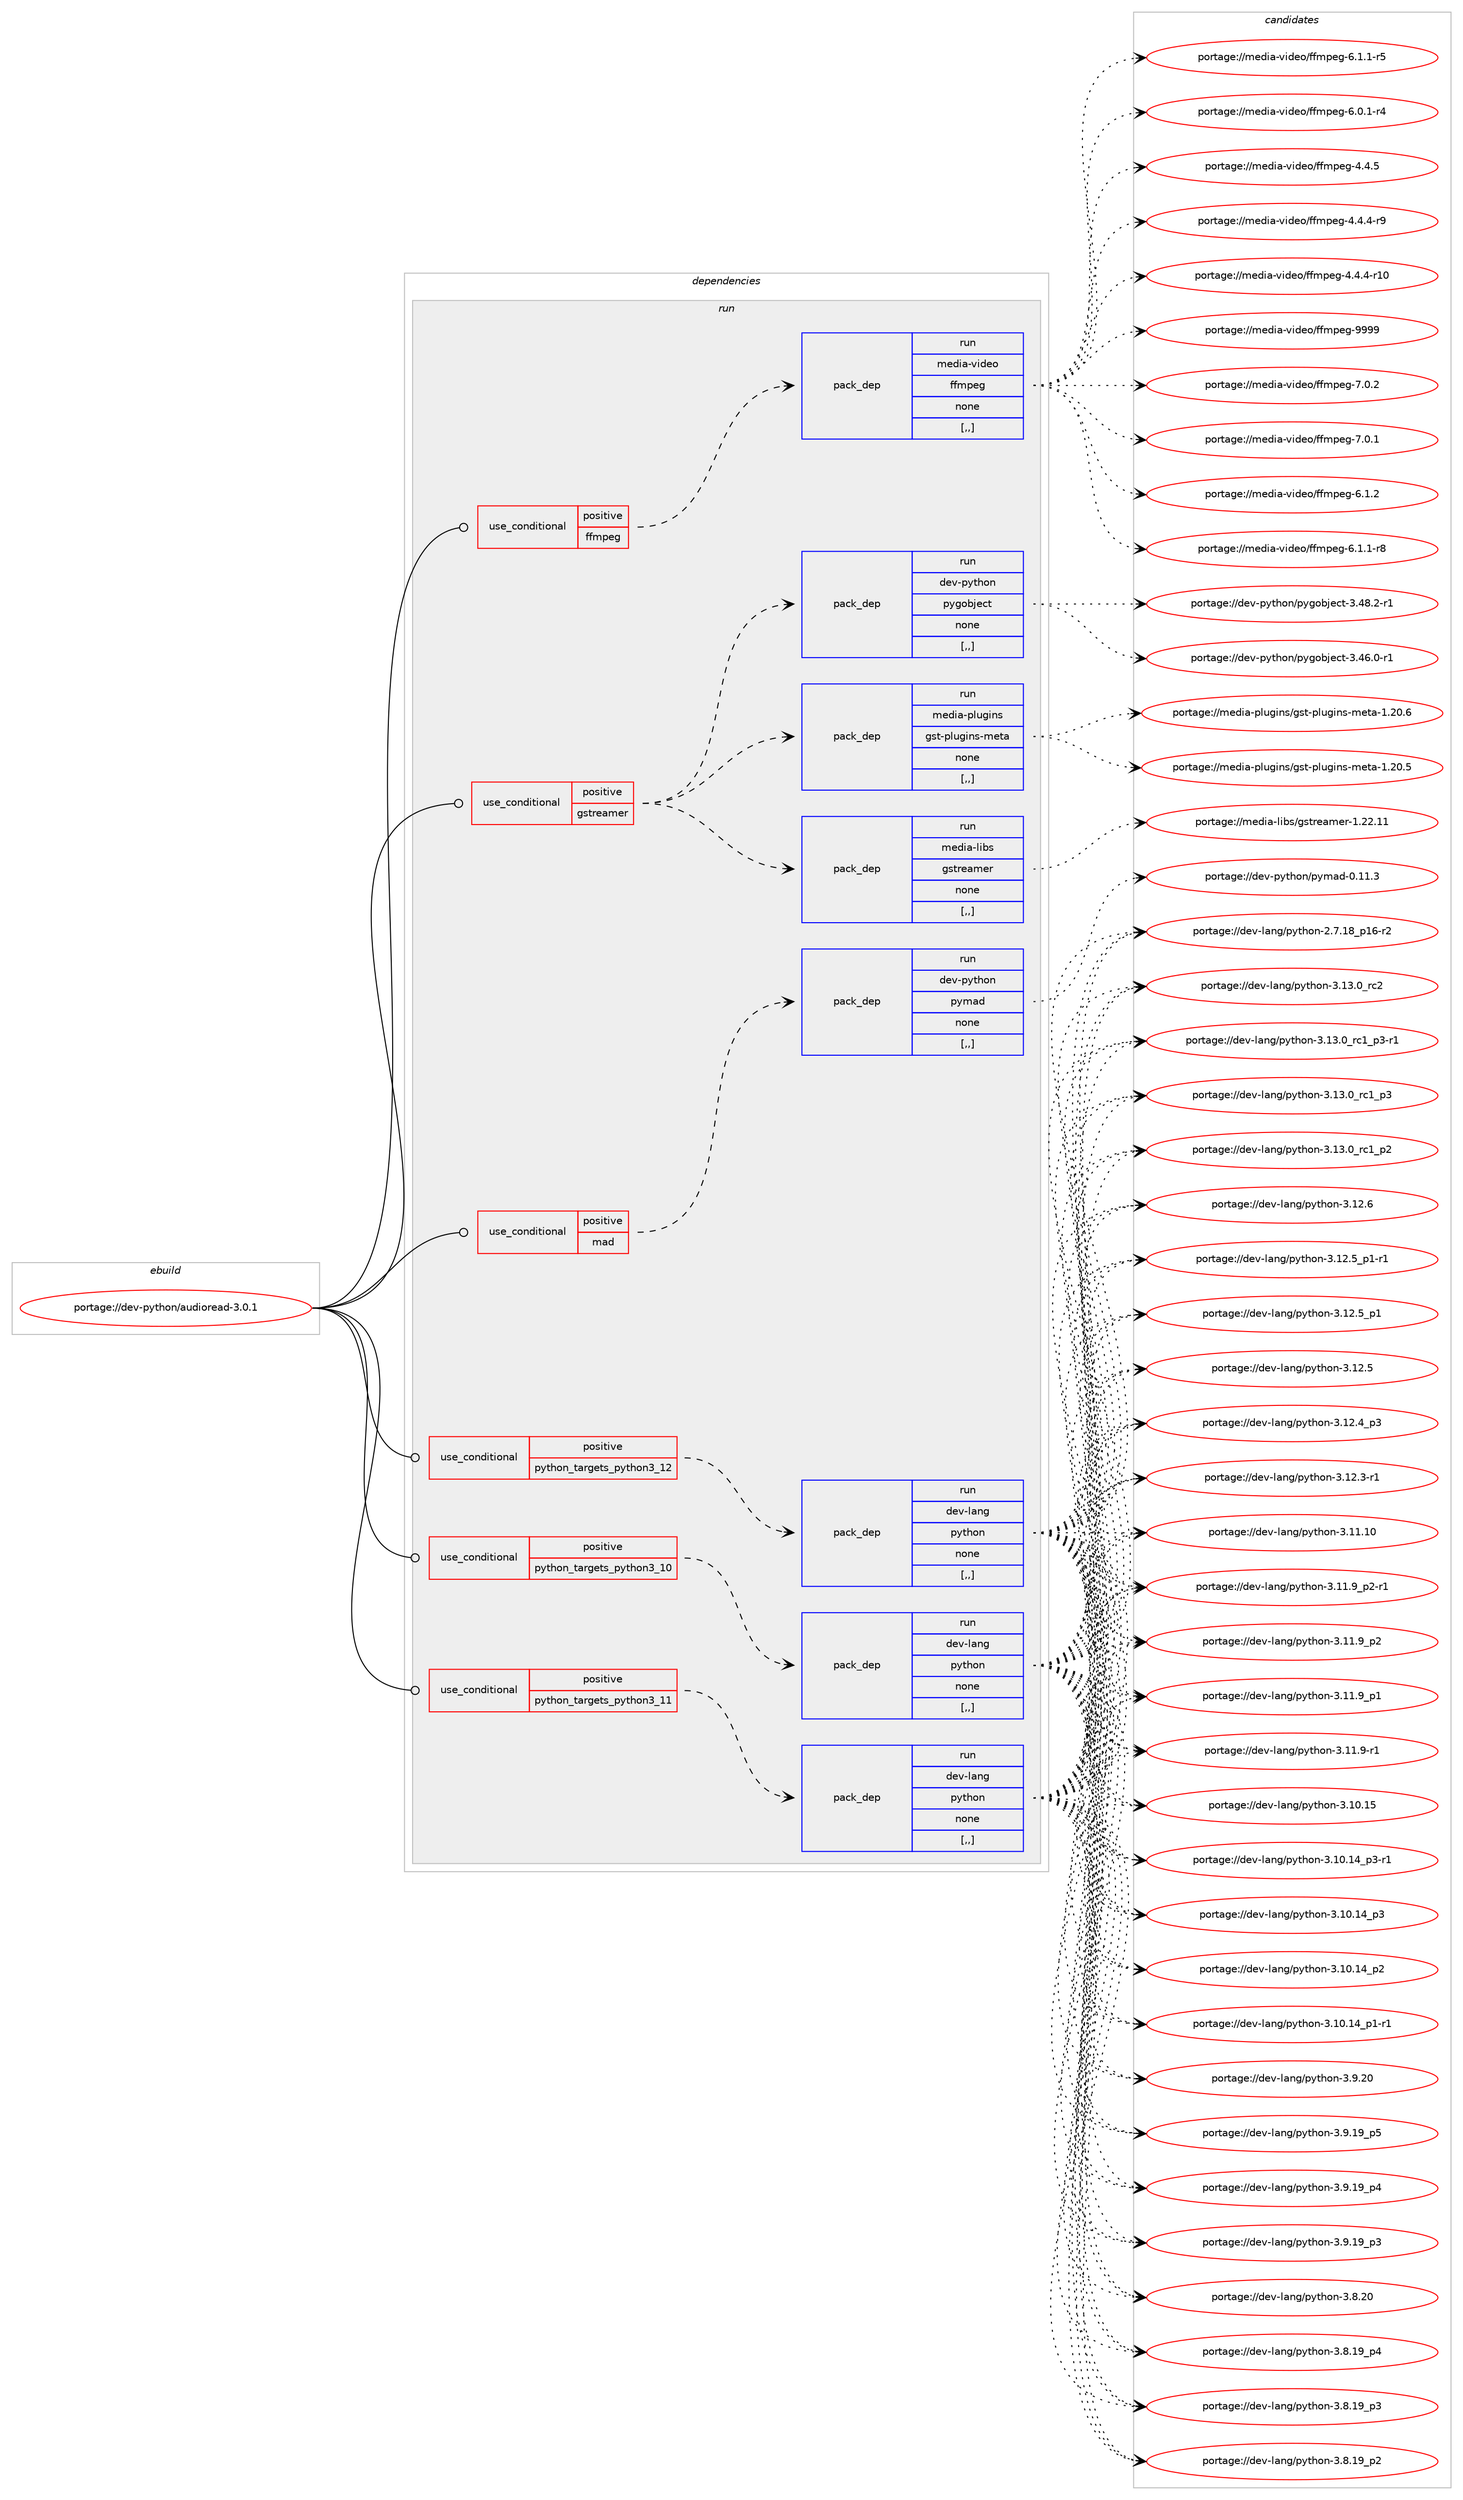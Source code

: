 digraph prolog {

# *************
# Graph options
# *************

newrank=true;
concentrate=true;
compound=true;
graph [rankdir=LR,fontname=Helvetica,fontsize=10,ranksep=1.5];#, ranksep=2.5, nodesep=0.2];
edge  [arrowhead=vee];
node  [fontname=Helvetica,fontsize=10];

# **********
# The ebuild
# **********

subgraph cluster_leftcol {
color=gray;
label=<<i>ebuild</i>>;
id [label="portage://dev-python/audioread-3.0.1", color=red, width=4, href="../dev-python/audioread-3.0.1.svg"];
}

# ****************
# The dependencies
# ****************

subgraph cluster_midcol {
color=gray;
label=<<i>dependencies</i>>;
subgraph cluster_compile {
fillcolor="#eeeeee";
style=filled;
label=<<i>compile</i>>;
}
subgraph cluster_compileandrun {
fillcolor="#eeeeee";
style=filled;
label=<<i>compile and run</i>>;
}
subgraph cluster_run {
fillcolor="#eeeeee";
style=filled;
label=<<i>run</i>>;
subgraph cond161365 {
dependency636576 [label=<<TABLE BORDER="0" CELLBORDER="1" CELLSPACING="0" CELLPADDING="4"><TR><TD ROWSPAN="3" CELLPADDING="10">use_conditional</TD></TR><TR><TD>positive</TD></TR><TR><TD>ffmpeg</TD></TR></TABLE>>, shape=none, color=red];
subgraph pack470397 {
dependency636577 [label=<<TABLE BORDER="0" CELLBORDER="1" CELLSPACING="0" CELLPADDING="4" WIDTH="220"><TR><TD ROWSPAN="6" CELLPADDING="30">pack_dep</TD></TR><TR><TD WIDTH="110">run</TD></TR><TR><TD>media-video</TD></TR><TR><TD>ffmpeg</TD></TR><TR><TD>none</TD></TR><TR><TD>[,,]</TD></TR></TABLE>>, shape=none, color=blue];
}
dependency636576:e -> dependency636577:w [weight=20,style="dashed",arrowhead="vee"];
}
id:e -> dependency636576:w [weight=20,style="solid",arrowhead="odot"];
subgraph cond161366 {
dependency636578 [label=<<TABLE BORDER="0" CELLBORDER="1" CELLSPACING="0" CELLPADDING="4"><TR><TD ROWSPAN="3" CELLPADDING="10">use_conditional</TD></TR><TR><TD>positive</TD></TR><TR><TD>gstreamer</TD></TR></TABLE>>, shape=none, color=red];
subgraph pack470398 {
dependency636579 [label=<<TABLE BORDER="0" CELLBORDER="1" CELLSPACING="0" CELLPADDING="4" WIDTH="220"><TR><TD ROWSPAN="6" CELLPADDING="30">pack_dep</TD></TR><TR><TD WIDTH="110">run</TD></TR><TR><TD>dev-python</TD></TR><TR><TD>pygobject</TD></TR><TR><TD>none</TD></TR><TR><TD>[,,]</TD></TR></TABLE>>, shape=none, color=blue];
}
dependency636578:e -> dependency636579:w [weight=20,style="dashed",arrowhead="vee"];
subgraph pack470399 {
dependency636580 [label=<<TABLE BORDER="0" CELLBORDER="1" CELLSPACING="0" CELLPADDING="4" WIDTH="220"><TR><TD ROWSPAN="6" CELLPADDING="30">pack_dep</TD></TR><TR><TD WIDTH="110">run</TD></TR><TR><TD>media-libs</TD></TR><TR><TD>gstreamer</TD></TR><TR><TD>none</TD></TR><TR><TD>[,,]</TD></TR></TABLE>>, shape=none, color=blue];
}
dependency636578:e -> dependency636580:w [weight=20,style="dashed",arrowhead="vee"];
subgraph pack470400 {
dependency636581 [label=<<TABLE BORDER="0" CELLBORDER="1" CELLSPACING="0" CELLPADDING="4" WIDTH="220"><TR><TD ROWSPAN="6" CELLPADDING="30">pack_dep</TD></TR><TR><TD WIDTH="110">run</TD></TR><TR><TD>media-plugins</TD></TR><TR><TD>gst-plugins-meta</TD></TR><TR><TD>none</TD></TR><TR><TD>[,,]</TD></TR></TABLE>>, shape=none, color=blue];
}
dependency636578:e -> dependency636581:w [weight=20,style="dashed",arrowhead="vee"];
}
id:e -> dependency636578:w [weight=20,style="solid",arrowhead="odot"];
subgraph cond161367 {
dependency636582 [label=<<TABLE BORDER="0" CELLBORDER="1" CELLSPACING="0" CELLPADDING="4"><TR><TD ROWSPAN="3" CELLPADDING="10">use_conditional</TD></TR><TR><TD>positive</TD></TR><TR><TD>mad</TD></TR></TABLE>>, shape=none, color=red];
subgraph pack470401 {
dependency636583 [label=<<TABLE BORDER="0" CELLBORDER="1" CELLSPACING="0" CELLPADDING="4" WIDTH="220"><TR><TD ROWSPAN="6" CELLPADDING="30">pack_dep</TD></TR><TR><TD WIDTH="110">run</TD></TR><TR><TD>dev-python</TD></TR><TR><TD>pymad</TD></TR><TR><TD>none</TD></TR><TR><TD>[,,]</TD></TR></TABLE>>, shape=none, color=blue];
}
dependency636582:e -> dependency636583:w [weight=20,style="dashed",arrowhead="vee"];
}
id:e -> dependency636582:w [weight=20,style="solid",arrowhead="odot"];
subgraph cond161368 {
dependency636584 [label=<<TABLE BORDER="0" CELLBORDER="1" CELLSPACING="0" CELLPADDING="4"><TR><TD ROWSPAN="3" CELLPADDING="10">use_conditional</TD></TR><TR><TD>positive</TD></TR><TR><TD>python_targets_python3_10</TD></TR></TABLE>>, shape=none, color=red];
subgraph pack470402 {
dependency636585 [label=<<TABLE BORDER="0" CELLBORDER="1" CELLSPACING="0" CELLPADDING="4" WIDTH="220"><TR><TD ROWSPAN="6" CELLPADDING="30">pack_dep</TD></TR><TR><TD WIDTH="110">run</TD></TR><TR><TD>dev-lang</TD></TR><TR><TD>python</TD></TR><TR><TD>none</TD></TR><TR><TD>[,,]</TD></TR></TABLE>>, shape=none, color=blue];
}
dependency636584:e -> dependency636585:w [weight=20,style="dashed",arrowhead="vee"];
}
id:e -> dependency636584:w [weight=20,style="solid",arrowhead="odot"];
subgraph cond161369 {
dependency636586 [label=<<TABLE BORDER="0" CELLBORDER="1" CELLSPACING="0" CELLPADDING="4"><TR><TD ROWSPAN="3" CELLPADDING="10">use_conditional</TD></TR><TR><TD>positive</TD></TR><TR><TD>python_targets_python3_11</TD></TR></TABLE>>, shape=none, color=red];
subgraph pack470403 {
dependency636587 [label=<<TABLE BORDER="0" CELLBORDER="1" CELLSPACING="0" CELLPADDING="4" WIDTH="220"><TR><TD ROWSPAN="6" CELLPADDING="30">pack_dep</TD></TR><TR><TD WIDTH="110">run</TD></TR><TR><TD>dev-lang</TD></TR><TR><TD>python</TD></TR><TR><TD>none</TD></TR><TR><TD>[,,]</TD></TR></TABLE>>, shape=none, color=blue];
}
dependency636586:e -> dependency636587:w [weight=20,style="dashed",arrowhead="vee"];
}
id:e -> dependency636586:w [weight=20,style="solid",arrowhead="odot"];
subgraph cond161370 {
dependency636588 [label=<<TABLE BORDER="0" CELLBORDER="1" CELLSPACING="0" CELLPADDING="4"><TR><TD ROWSPAN="3" CELLPADDING="10">use_conditional</TD></TR><TR><TD>positive</TD></TR><TR><TD>python_targets_python3_12</TD></TR></TABLE>>, shape=none, color=red];
subgraph pack470404 {
dependency636589 [label=<<TABLE BORDER="0" CELLBORDER="1" CELLSPACING="0" CELLPADDING="4" WIDTH="220"><TR><TD ROWSPAN="6" CELLPADDING="30">pack_dep</TD></TR><TR><TD WIDTH="110">run</TD></TR><TR><TD>dev-lang</TD></TR><TR><TD>python</TD></TR><TR><TD>none</TD></TR><TR><TD>[,,]</TD></TR></TABLE>>, shape=none, color=blue];
}
dependency636588:e -> dependency636589:w [weight=20,style="dashed",arrowhead="vee"];
}
id:e -> dependency636588:w [weight=20,style="solid",arrowhead="odot"];
}
}

# **************
# The candidates
# **************

subgraph cluster_choices {
rank=same;
color=gray;
label=<<i>candidates</i>>;

subgraph choice470397 {
color=black;
nodesep=1;
choice1091011001059745118105100101111471021021091121011034557575757 [label="portage://media-video/ffmpeg-9999", color=red, width=4,href="../media-video/ffmpeg-9999.svg"];
choice109101100105974511810510010111147102102109112101103455546484650 [label="portage://media-video/ffmpeg-7.0.2", color=red, width=4,href="../media-video/ffmpeg-7.0.2.svg"];
choice109101100105974511810510010111147102102109112101103455546484649 [label="portage://media-video/ffmpeg-7.0.1", color=red, width=4,href="../media-video/ffmpeg-7.0.1.svg"];
choice109101100105974511810510010111147102102109112101103455446494650 [label="portage://media-video/ffmpeg-6.1.2", color=red, width=4,href="../media-video/ffmpeg-6.1.2.svg"];
choice1091011001059745118105100101111471021021091121011034554464946494511456 [label="portage://media-video/ffmpeg-6.1.1-r8", color=red, width=4,href="../media-video/ffmpeg-6.1.1-r8.svg"];
choice1091011001059745118105100101111471021021091121011034554464946494511453 [label="portage://media-video/ffmpeg-6.1.1-r5", color=red, width=4,href="../media-video/ffmpeg-6.1.1-r5.svg"];
choice1091011001059745118105100101111471021021091121011034554464846494511452 [label="portage://media-video/ffmpeg-6.0.1-r4", color=red, width=4,href="../media-video/ffmpeg-6.0.1-r4.svg"];
choice109101100105974511810510010111147102102109112101103455246524653 [label="portage://media-video/ffmpeg-4.4.5", color=red, width=4,href="../media-video/ffmpeg-4.4.5.svg"];
choice1091011001059745118105100101111471021021091121011034552465246524511457 [label="portage://media-video/ffmpeg-4.4.4-r9", color=red, width=4,href="../media-video/ffmpeg-4.4.4-r9.svg"];
choice109101100105974511810510010111147102102109112101103455246524652451144948 [label="portage://media-video/ffmpeg-4.4.4-r10", color=red, width=4,href="../media-video/ffmpeg-4.4.4-r10.svg"];
dependency636577:e -> choice1091011001059745118105100101111471021021091121011034557575757:w [style=dotted,weight="100"];
dependency636577:e -> choice109101100105974511810510010111147102102109112101103455546484650:w [style=dotted,weight="100"];
dependency636577:e -> choice109101100105974511810510010111147102102109112101103455546484649:w [style=dotted,weight="100"];
dependency636577:e -> choice109101100105974511810510010111147102102109112101103455446494650:w [style=dotted,weight="100"];
dependency636577:e -> choice1091011001059745118105100101111471021021091121011034554464946494511456:w [style=dotted,weight="100"];
dependency636577:e -> choice1091011001059745118105100101111471021021091121011034554464946494511453:w [style=dotted,weight="100"];
dependency636577:e -> choice1091011001059745118105100101111471021021091121011034554464846494511452:w [style=dotted,weight="100"];
dependency636577:e -> choice109101100105974511810510010111147102102109112101103455246524653:w [style=dotted,weight="100"];
dependency636577:e -> choice1091011001059745118105100101111471021021091121011034552465246524511457:w [style=dotted,weight="100"];
dependency636577:e -> choice109101100105974511810510010111147102102109112101103455246524652451144948:w [style=dotted,weight="100"];
}
subgraph choice470398 {
color=black;
nodesep=1;
choice10010111845112121116104111110471121211031119810610199116455146525646504511449 [label="portage://dev-python/pygobject-3.48.2-r1", color=red, width=4,href="../dev-python/pygobject-3.48.2-r1.svg"];
choice10010111845112121116104111110471121211031119810610199116455146525446484511449 [label="portage://dev-python/pygobject-3.46.0-r1", color=red, width=4,href="../dev-python/pygobject-3.46.0-r1.svg"];
dependency636579:e -> choice10010111845112121116104111110471121211031119810610199116455146525646504511449:w [style=dotted,weight="100"];
dependency636579:e -> choice10010111845112121116104111110471121211031119810610199116455146525446484511449:w [style=dotted,weight="100"];
}
subgraph choice470399 {
color=black;
nodesep=1;
choice10910110010597451081059811547103115116114101971091011144549465050464949 [label="portage://media-libs/gstreamer-1.22.11", color=red, width=4,href="../media-libs/gstreamer-1.22.11.svg"];
dependency636580:e -> choice10910110010597451081059811547103115116114101971091011144549465050464949:w [style=dotted,weight="100"];
}
subgraph choice470400 {
color=black;
nodesep=1;
choice10910110010597451121081171031051101154710311511645112108117103105110115451091011169745494650484654 [label="portage://media-plugins/gst-plugins-meta-1.20.6", color=red, width=4,href="../media-plugins/gst-plugins-meta-1.20.6.svg"];
choice10910110010597451121081171031051101154710311511645112108117103105110115451091011169745494650484653 [label="portage://media-plugins/gst-plugins-meta-1.20.5", color=red, width=4,href="../media-plugins/gst-plugins-meta-1.20.5.svg"];
dependency636581:e -> choice10910110010597451121081171031051101154710311511645112108117103105110115451091011169745494650484654:w [style=dotted,weight="100"];
dependency636581:e -> choice10910110010597451121081171031051101154710311511645112108117103105110115451091011169745494650484653:w [style=dotted,weight="100"];
}
subgraph choice470401 {
color=black;
nodesep=1;
choice10010111845112121116104111110471121211099710045484649494651 [label="portage://dev-python/pymad-0.11.3", color=red, width=4,href="../dev-python/pymad-0.11.3.svg"];
dependency636583:e -> choice10010111845112121116104111110471121211099710045484649494651:w [style=dotted,weight="100"];
}
subgraph choice470402 {
color=black;
nodesep=1;
choice10010111845108971101034711212111610411111045514649514648951149950 [label="portage://dev-lang/python-3.13.0_rc2", color=red, width=4,href="../dev-lang/python-3.13.0_rc2.svg"];
choice1001011184510897110103471121211161041111104551464951464895114994995112514511449 [label="portage://dev-lang/python-3.13.0_rc1_p3-r1", color=red, width=4,href="../dev-lang/python-3.13.0_rc1_p3-r1.svg"];
choice100101118451089711010347112121116104111110455146495146489511499499511251 [label="portage://dev-lang/python-3.13.0_rc1_p3", color=red, width=4,href="../dev-lang/python-3.13.0_rc1_p3.svg"];
choice100101118451089711010347112121116104111110455146495146489511499499511250 [label="portage://dev-lang/python-3.13.0_rc1_p2", color=red, width=4,href="../dev-lang/python-3.13.0_rc1_p2.svg"];
choice10010111845108971101034711212111610411111045514649504654 [label="portage://dev-lang/python-3.12.6", color=red, width=4,href="../dev-lang/python-3.12.6.svg"];
choice1001011184510897110103471121211161041111104551464950465395112494511449 [label="portage://dev-lang/python-3.12.5_p1-r1", color=red, width=4,href="../dev-lang/python-3.12.5_p1-r1.svg"];
choice100101118451089711010347112121116104111110455146495046539511249 [label="portage://dev-lang/python-3.12.5_p1", color=red, width=4,href="../dev-lang/python-3.12.5_p1.svg"];
choice10010111845108971101034711212111610411111045514649504653 [label="portage://dev-lang/python-3.12.5", color=red, width=4,href="../dev-lang/python-3.12.5.svg"];
choice100101118451089711010347112121116104111110455146495046529511251 [label="portage://dev-lang/python-3.12.4_p3", color=red, width=4,href="../dev-lang/python-3.12.4_p3.svg"];
choice100101118451089711010347112121116104111110455146495046514511449 [label="portage://dev-lang/python-3.12.3-r1", color=red, width=4,href="../dev-lang/python-3.12.3-r1.svg"];
choice1001011184510897110103471121211161041111104551464949464948 [label="portage://dev-lang/python-3.11.10", color=red, width=4,href="../dev-lang/python-3.11.10.svg"];
choice1001011184510897110103471121211161041111104551464949465795112504511449 [label="portage://dev-lang/python-3.11.9_p2-r1", color=red, width=4,href="../dev-lang/python-3.11.9_p2-r1.svg"];
choice100101118451089711010347112121116104111110455146494946579511250 [label="portage://dev-lang/python-3.11.9_p2", color=red, width=4,href="../dev-lang/python-3.11.9_p2.svg"];
choice100101118451089711010347112121116104111110455146494946579511249 [label="portage://dev-lang/python-3.11.9_p1", color=red, width=4,href="../dev-lang/python-3.11.9_p1.svg"];
choice100101118451089711010347112121116104111110455146494946574511449 [label="portage://dev-lang/python-3.11.9-r1", color=red, width=4,href="../dev-lang/python-3.11.9-r1.svg"];
choice1001011184510897110103471121211161041111104551464948464953 [label="portage://dev-lang/python-3.10.15", color=red, width=4,href="../dev-lang/python-3.10.15.svg"];
choice100101118451089711010347112121116104111110455146494846495295112514511449 [label="portage://dev-lang/python-3.10.14_p3-r1", color=red, width=4,href="../dev-lang/python-3.10.14_p3-r1.svg"];
choice10010111845108971101034711212111610411111045514649484649529511251 [label="portage://dev-lang/python-3.10.14_p3", color=red, width=4,href="../dev-lang/python-3.10.14_p3.svg"];
choice10010111845108971101034711212111610411111045514649484649529511250 [label="portage://dev-lang/python-3.10.14_p2", color=red, width=4,href="../dev-lang/python-3.10.14_p2.svg"];
choice100101118451089711010347112121116104111110455146494846495295112494511449 [label="portage://dev-lang/python-3.10.14_p1-r1", color=red, width=4,href="../dev-lang/python-3.10.14_p1-r1.svg"];
choice10010111845108971101034711212111610411111045514657465048 [label="portage://dev-lang/python-3.9.20", color=red, width=4,href="../dev-lang/python-3.9.20.svg"];
choice100101118451089711010347112121116104111110455146574649579511253 [label="portage://dev-lang/python-3.9.19_p5", color=red, width=4,href="../dev-lang/python-3.9.19_p5.svg"];
choice100101118451089711010347112121116104111110455146574649579511252 [label="portage://dev-lang/python-3.9.19_p4", color=red, width=4,href="../dev-lang/python-3.9.19_p4.svg"];
choice100101118451089711010347112121116104111110455146574649579511251 [label="portage://dev-lang/python-3.9.19_p3", color=red, width=4,href="../dev-lang/python-3.9.19_p3.svg"];
choice10010111845108971101034711212111610411111045514656465048 [label="portage://dev-lang/python-3.8.20", color=red, width=4,href="../dev-lang/python-3.8.20.svg"];
choice100101118451089711010347112121116104111110455146564649579511252 [label="portage://dev-lang/python-3.8.19_p4", color=red, width=4,href="../dev-lang/python-3.8.19_p4.svg"];
choice100101118451089711010347112121116104111110455146564649579511251 [label="portage://dev-lang/python-3.8.19_p3", color=red, width=4,href="../dev-lang/python-3.8.19_p3.svg"];
choice100101118451089711010347112121116104111110455146564649579511250 [label="portage://dev-lang/python-3.8.19_p2", color=red, width=4,href="../dev-lang/python-3.8.19_p2.svg"];
choice100101118451089711010347112121116104111110455046554649569511249544511450 [label="portage://dev-lang/python-2.7.18_p16-r2", color=red, width=4,href="../dev-lang/python-2.7.18_p16-r2.svg"];
dependency636585:e -> choice10010111845108971101034711212111610411111045514649514648951149950:w [style=dotted,weight="100"];
dependency636585:e -> choice1001011184510897110103471121211161041111104551464951464895114994995112514511449:w [style=dotted,weight="100"];
dependency636585:e -> choice100101118451089711010347112121116104111110455146495146489511499499511251:w [style=dotted,weight="100"];
dependency636585:e -> choice100101118451089711010347112121116104111110455146495146489511499499511250:w [style=dotted,weight="100"];
dependency636585:e -> choice10010111845108971101034711212111610411111045514649504654:w [style=dotted,weight="100"];
dependency636585:e -> choice1001011184510897110103471121211161041111104551464950465395112494511449:w [style=dotted,weight="100"];
dependency636585:e -> choice100101118451089711010347112121116104111110455146495046539511249:w [style=dotted,weight="100"];
dependency636585:e -> choice10010111845108971101034711212111610411111045514649504653:w [style=dotted,weight="100"];
dependency636585:e -> choice100101118451089711010347112121116104111110455146495046529511251:w [style=dotted,weight="100"];
dependency636585:e -> choice100101118451089711010347112121116104111110455146495046514511449:w [style=dotted,weight="100"];
dependency636585:e -> choice1001011184510897110103471121211161041111104551464949464948:w [style=dotted,weight="100"];
dependency636585:e -> choice1001011184510897110103471121211161041111104551464949465795112504511449:w [style=dotted,weight="100"];
dependency636585:e -> choice100101118451089711010347112121116104111110455146494946579511250:w [style=dotted,weight="100"];
dependency636585:e -> choice100101118451089711010347112121116104111110455146494946579511249:w [style=dotted,weight="100"];
dependency636585:e -> choice100101118451089711010347112121116104111110455146494946574511449:w [style=dotted,weight="100"];
dependency636585:e -> choice1001011184510897110103471121211161041111104551464948464953:w [style=dotted,weight="100"];
dependency636585:e -> choice100101118451089711010347112121116104111110455146494846495295112514511449:w [style=dotted,weight="100"];
dependency636585:e -> choice10010111845108971101034711212111610411111045514649484649529511251:w [style=dotted,weight="100"];
dependency636585:e -> choice10010111845108971101034711212111610411111045514649484649529511250:w [style=dotted,weight="100"];
dependency636585:e -> choice100101118451089711010347112121116104111110455146494846495295112494511449:w [style=dotted,weight="100"];
dependency636585:e -> choice10010111845108971101034711212111610411111045514657465048:w [style=dotted,weight="100"];
dependency636585:e -> choice100101118451089711010347112121116104111110455146574649579511253:w [style=dotted,weight="100"];
dependency636585:e -> choice100101118451089711010347112121116104111110455146574649579511252:w [style=dotted,weight="100"];
dependency636585:e -> choice100101118451089711010347112121116104111110455146574649579511251:w [style=dotted,weight="100"];
dependency636585:e -> choice10010111845108971101034711212111610411111045514656465048:w [style=dotted,weight="100"];
dependency636585:e -> choice100101118451089711010347112121116104111110455146564649579511252:w [style=dotted,weight="100"];
dependency636585:e -> choice100101118451089711010347112121116104111110455146564649579511251:w [style=dotted,weight="100"];
dependency636585:e -> choice100101118451089711010347112121116104111110455146564649579511250:w [style=dotted,weight="100"];
dependency636585:e -> choice100101118451089711010347112121116104111110455046554649569511249544511450:w [style=dotted,weight="100"];
}
subgraph choice470403 {
color=black;
nodesep=1;
choice10010111845108971101034711212111610411111045514649514648951149950 [label="portage://dev-lang/python-3.13.0_rc2", color=red, width=4,href="../dev-lang/python-3.13.0_rc2.svg"];
choice1001011184510897110103471121211161041111104551464951464895114994995112514511449 [label="portage://dev-lang/python-3.13.0_rc1_p3-r1", color=red, width=4,href="../dev-lang/python-3.13.0_rc1_p3-r1.svg"];
choice100101118451089711010347112121116104111110455146495146489511499499511251 [label="portage://dev-lang/python-3.13.0_rc1_p3", color=red, width=4,href="../dev-lang/python-3.13.0_rc1_p3.svg"];
choice100101118451089711010347112121116104111110455146495146489511499499511250 [label="portage://dev-lang/python-3.13.0_rc1_p2", color=red, width=4,href="../dev-lang/python-3.13.0_rc1_p2.svg"];
choice10010111845108971101034711212111610411111045514649504654 [label="portage://dev-lang/python-3.12.6", color=red, width=4,href="../dev-lang/python-3.12.6.svg"];
choice1001011184510897110103471121211161041111104551464950465395112494511449 [label="portage://dev-lang/python-3.12.5_p1-r1", color=red, width=4,href="../dev-lang/python-3.12.5_p1-r1.svg"];
choice100101118451089711010347112121116104111110455146495046539511249 [label="portage://dev-lang/python-3.12.5_p1", color=red, width=4,href="../dev-lang/python-3.12.5_p1.svg"];
choice10010111845108971101034711212111610411111045514649504653 [label="portage://dev-lang/python-3.12.5", color=red, width=4,href="../dev-lang/python-3.12.5.svg"];
choice100101118451089711010347112121116104111110455146495046529511251 [label="portage://dev-lang/python-3.12.4_p3", color=red, width=4,href="../dev-lang/python-3.12.4_p3.svg"];
choice100101118451089711010347112121116104111110455146495046514511449 [label="portage://dev-lang/python-3.12.3-r1", color=red, width=4,href="../dev-lang/python-3.12.3-r1.svg"];
choice1001011184510897110103471121211161041111104551464949464948 [label="portage://dev-lang/python-3.11.10", color=red, width=4,href="../dev-lang/python-3.11.10.svg"];
choice1001011184510897110103471121211161041111104551464949465795112504511449 [label="portage://dev-lang/python-3.11.9_p2-r1", color=red, width=4,href="../dev-lang/python-3.11.9_p2-r1.svg"];
choice100101118451089711010347112121116104111110455146494946579511250 [label="portage://dev-lang/python-3.11.9_p2", color=red, width=4,href="../dev-lang/python-3.11.9_p2.svg"];
choice100101118451089711010347112121116104111110455146494946579511249 [label="portage://dev-lang/python-3.11.9_p1", color=red, width=4,href="../dev-lang/python-3.11.9_p1.svg"];
choice100101118451089711010347112121116104111110455146494946574511449 [label="portage://dev-lang/python-3.11.9-r1", color=red, width=4,href="../dev-lang/python-3.11.9-r1.svg"];
choice1001011184510897110103471121211161041111104551464948464953 [label="portage://dev-lang/python-3.10.15", color=red, width=4,href="../dev-lang/python-3.10.15.svg"];
choice100101118451089711010347112121116104111110455146494846495295112514511449 [label="portage://dev-lang/python-3.10.14_p3-r1", color=red, width=4,href="../dev-lang/python-3.10.14_p3-r1.svg"];
choice10010111845108971101034711212111610411111045514649484649529511251 [label="portage://dev-lang/python-3.10.14_p3", color=red, width=4,href="../dev-lang/python-3.10.14_p3.svg"];
choice10010111845108971101034711212111610411111045514649484649529511250 [label="portage://dev-lang/python-3.10.14_p2", color=red, width=4,href="../dev-lang/python-3.10.14_p2.svg"];
choice100101118451089711010347112121116104111110455146494846495295112494511449 [label="portage://dev-lang/python-3.10.14_p1-r1", color=red, width=4,href="../dev-lang/python-3.10.14_p1-r1.svg"];
choice10010111845108971101034711212111610411111045514657465048 [label="portage://dev-lang/python-3.9.20", color=red, width=4,href="../dev-lang/python-3.9.20.svg"];
choice100101118451089711010347112121116104111110455146574649579511253 [label="portage://dev-lang/python-3.9.19_p5", color=red, width=4,href="../dev-lang/python-3.9.19_p5.svg"];
choice100101118451089711010347112121116104111110455146574649579511252 [label="portage://dev-lang/python-3.9.19_p4", color=red, width=4,href="../dev-lang/python-3.9.19_p4.svg"];
choice100101118451089711010347112121116104111110455146574649579511251 [label="portage://dev-lang/python-3.9.19_p3", color=red, width=4,href="../dev-lang/python-3.9.19_p3.svg"];
choice10010111845108971101034711212111610411111045514656465048 [label="portage://dev-lang/python-3.8.20", color=red, width=4,href="../dev-lang/python-3.8.20.svg"];
choice100101118451089711010347112121116104111110455146564649579511252 [label="portage://dev-lang/python-3.8.19_p4", color=red, width=4,href="../dev-lang/python-3.8.19_p4.svg"];
choice100101118451089711010347112121116104111110455146564649579511251 [label="portage://dev-lang/python-3.8.19_p3", color=red, width=4,href="../dev-lang/python-3.8.19_p3.svg"];
choice100101118451089711010347112121116104111110455146564649579511250 [label="portage://dev-lang/python-3.8.19_p2", color=red, width=4,href="../dev-lang/python-3.8.19_p2.svg"];
choice100101118451089711010347112121116104111110455046554649569511249544511450 [label="portage://dev-lang/python-2.7.18_p16-r2", color=red, width=4,href="../dev-lang/python-2.7.18_p16-r2.svg"];
dependency636587:e -> choice10010111845108971101034711212111610411111045514649514648951149950:w [style=dotted,weight="100"];
dependency636587:e -> choice1001011184510897110103471121211161041111104551464951464895114994995112514511449:w [style=dotted,weight="100"];
dependency636587:e -> choice100101118451089711010347112121116104111110455146495146489511499499511251:w [style=dotted,weight="100"];
dependency636587:e -> choice100101118451089711010347112121116104111110455146495146489511499499511250:w [style=dotted,weight="100"];
dependency636587:e -> choice10010111845108971101034711212111610411111045514649504654:w [style=dotted,weight="100"];
dependency636587:e -> choice1001011184510897110103471121211161041111104551464950465395112494511449:w [style=dotted,weight="100"];
dependency636587:e -> choice100101118451089711010347112121116104111110455146495046539511249:w [style=dotted,weight="100"];
dependency636587:e -> choice10010111845108971101034711212111610411111045514649504653:w [style=dotted,weight="100"];
dependency636587:e -> choice100101118451089711010347112121116104111110455146495046529511251:w [style=dotted,weight="100"];
dependency636587:e -> choice100101118451089711010347112121116104111110455146495046514511449:w [style=dotted,weight="100"];
dependency636587:e -> choice1001011184510897110103471121211161041111104551464949464948:w [style=dotted,weight="100"];
dependency636587:e -> choice1001011184510897110103471121211161041111104551464949465795112504511449:w [style=dotted,weight="100"];
dependency636587:e -> choice100101118451089711010347112121116104111110455146494946579511250:w [style=dotted,weight="100"];
dependency636587:e -> choice100101118451089711010347112121116104111110455146494946579511249:w [style=dotted,weight="100"];
dependency636587:e -> choice100101118451089711010347112121116104111110455146494946574511449:w [style=dotted,weight="100"];
dependency636587:e -> choice1001011184510897110103471121211161041111104551464948464953:w [style=dotted,weight="100"];
dependency636587:e -> choice100101118451089711010347112121116104111110455146494846495295112514511449:w [style=dotted,weight="100"];
dependency636587:e -> choice10010111845108971101034711212111610411111045514649484649529511251:w [style=dotted,weight="100"];
dependency636587:e -> choice10010111845108971101034711212111610411111045514649484649529511250:w [style=dotted,weight="100"];
dependency636587:e -> choice100101118451089711010347112121116104111110455146494846495295112494511449:w [style=dotted,weight="100"];
dependency636587:e -> choice10010111845108971101034711212111610411111045514657465048:w [style=dotted,weight="100"];
dependency636587:e -> choice100101118451089711010347112121116104111110455146574649579511253:w [style=dotted,weight="100"];
dependency636587:e -> choice100101118451089711010347112121116104111110455146574649579511252:w [style=dotted,weight="100"];
dependency636587:e -> choice100101118451089711010347112121116104111110455146574649579511251:w [style=dotted,weight="100"];
dependency636587:e -> choice10010111845108971101034711212111610411111045514656465048:w [style=dotted,weight="100"];
dependency636587:e -> choice100101118451089711010347112121116104111110455146564649579511252:w [style=dotted,weight="100"];
dependency636587:e -> choice100101118451089711010347112121116104111110455146564649579511251:w [style=dotted,weight="100"];
dependency636587:e -> choice100101118451089711010347112121116104111110455146564649579511250:w [style=dotted,weight="100"];
dependency636587:e -> choice100101118451089711010347112121116104111110455046554649569511249544511450:w [style=dotted,weight="100"];
}
subgraph choice470404 {
color=black;
nodesep=1;
choice10010111845108971101034711212111610411111045514649514648951149950 [label="portage://dev-lang/python-3.13.0_rc2", color=red, width=4,href="../dev-lang/python-3.13.0_rc2.svg"];
choice1001011184510897110103471121211161041111104551464951464895114994995112514511449 [label="portage://dev-lang/python-3.13.0_rc1_p3-r1", color=red, width=4,href="../dev-lang/python-3.13.0_rc1_p3-r1.svg"];
choice100101118451089711010347112121116104111110455146495146489511499499511251 [label="portage://dev-lang/python-3.13.0_rc1_p3", color=red, width=4,href="../dev-lang/python-3.13.0_rc1_p3.svg"];
choice100101118451089711010347112121116104111110455146495146489511499499511250 [label="portage://dev-lang/python-3.13.0_rc1_p2", color=red, width=4,href="../dev-lang/python-3.13.0_rc1_p2.svg"];
choice10010111845108971101034711212111610411111045514649504654 [label="portage://dev-lang/python-3.12.6", color=red, width=4,href="../dev-lang/python-3.12.6.svg"];
choice1001011184510897110103471121211161041111104551464950465395112494511449 [label="portage://dev-lang/python-3.12.5_p1-r1", color=red, width=4,href="../dev-lang/python-3.12.5_p1-r1.svg"];
choice100101118451089711010347112121116104111110455146495046539511249 [label="portage://dev-lang/python-3.12.5_p1", color=red, width=4,href="../dev-lang/python-3.12.5_p1.svg"];
choice10010111845108971101034711212111610411111045514649504653 [label="portage://dev-lang/python-3.12.5", color=red, width=4,href="../dev-lang/python-3.12.5.svg"];
choice100101118451089711010347112121116104111110455146495046529511251 [label="portage://dev-lang/python-3.12.4_p3", color=red, width=4,href="../dev-lang/python-3.12.4_p3.svg"];
choice100101118451089711010347112121116104111110455146495046514511449 [label="portage://dev-lang/python-3.12.3-r1", color=red, width=4,href="../dev-lang/python-3.12.3-r1.svg"];
choice1001011184510897110103471121211161041111104551464949464948 [label="portage://dev-lang/python-3.11.10", color=red, width=4,href="../dev-lang/python-3.11.10.svg"];
choice1001011184510897110103471121211161041111104551464949465795112504511449 [label="portage://dev-lang/python-3.11.9_p2-r1", color=red, width=4,href="../dev-lang/python-3.11.9_p2-r1.svg"];
choice100101118451089711010347112121116104111110455146494946579511250 [label="portage://dev-lang/python-3.11.9_p2", color=red, width=4,href="../dev-lang/python-3.11.9_p2.svg"];
choice100101118451089711010347112121116104111110455146494946579511249 [label="portage://dev-lang/python-3.11.9_p1", color=red, width=4,href="../dev-lang/python-3.11.9_p1.svg"];
choice100101118451089711010347112121116104111110455146494946574511449 [label="portage://dev-lang/python-3.11.9-r1", color=red, width=4,href="../dev-lang/python-3.11.9-r1.svg"];
choice1001011184510897110103471121211161041111104551464948464953 [label="portage://dev-lang/python-3.10.15", color=red, width=4,href="../dev-lang/python-3.10.15.svg"];
choice100101118451089711010347112121116104111110455146494846495295112514511449 [label="portage://dev-lang/python-3.10.14_p3-r1", color=red, width=4,href="../dev-lang/python-3.10.14_p3-r1.svg"];
choice10010111845108971101034711212111610411111045514649484649529511251 [label="portage://dev-lang/python-3.10.14_p3", color=red, width=4,href="../dev-lang/python-3.10.14_p3.svg"];
choice10010111845108971101034711212111610411111045514649484649529511250 [label="portage://dev-lang/python-3.10.14_p2", color=red, width=4,href="../dev-lang/python-3.10.14_p2.svg"];
choice100101118451089711010347112121116104111110455146494846495295112494511449 [label="portage://dev-lang/python-3.10.14_p1-r1", color=red, width=4,href="../dev-lang/python-3.10.14_p1-r1.svg"];
choice10010111845108971101034711212111610411111045514657465048 [label="portage://dev-lang/python-3.9.20", color=red, width=4,href="../dev-lang/python-3.9.20.svg"];
choice100101118451089711010347112121116104111110455146574649579511253 [label="portage://dev-lang/python-3.9.19_p5", color=red, width=4,href="../dev-lang/python-3.9.19_p5.svg"];
choice100101118451089711010347112121116104111110455146574649579511252 [label="portage://dev-lang/python-3.9.19_p4", color=red, width=4,href="../dev-lang/python-3.9.19_p4.svg"];
choice100101118451089711010347112121116104111110455146574649579511251 [label="portage://dev-lang/python-3.9.19_p3", color=red, width=4,href="../dev-lang/python-3.9.19_p3.svg"];
choice10010111845108971101034711212111610411111045514656465048 [label="portage://dev-lang/python-3.8.20", color=red, width=4,href="../dev-lang/python-3.8.20.svg"];
choice100101118451089711010347112121116104111110455146564649579511252 [label="portage://dev-lang/python-3.8.19_p4", color=red, width=4,href="../dev-lang/python-3.8.19_p4.svg"];
choice100101118451089711010347112121116104111110455146564649579511251 [label="portage://dev-lang/python-3.8.19_p3", color=red, width=4,href="../dev-lang/python-3.8.19_p3.svg"];
choice100101118451089711010347112121116104111110455146564649579511250 [label="portage://dev-lang/python-3.8.19_p2", color=red, width=4,href="../dev-lang/python-3.8.19_p2.svg"];
choice100101118451089711010347112121116104111110455046554649569511249544511450 [label="portage://dev-lang/python-2.7.18_p16-r2", color=red, width=4,href="../dev-lang/python-2.7.18_p16-r2.svg"];
dependency636589:e -> choice10010111845108971101034711212111610411111045514649514648951149950:w [style=dotted,weight="100"];
dependency636589:e -> choice1001011184510897110103471121211161041111104551464951464895114994995112514511449:w [style=dotted,weight="100"];
dependency636589:e -> choice100101118451089711010347112121116104111110455146495146489511499499511251:w [style=dotted,weight="100"];
dependency636589:e -> choice100101118451089711010347112121116104111110455146495146489511499499511250:w [style=dotted,weight="100"];
dependency636589:e -> choice10010111845108971101034711212111610411111045514649504654:w [style=dotted,weight="100"];
dependency636589:e -> choice1001011184510897110103471121211161041111104551464950465395112494511449:w [style=dotted,weight="100"];
dependency636589:e -> choice100101118451089711010347112121116104111110455146495046539511249:w [style=dotted,weight="100"];
dependency636589:e -> choice10010111845108971101034711212111610411111045514649504653:w [style=dotted,weight="100"];
dependency636589:e -> choice100101118451089711010347112121116104111110455146495046529511251:w [style=dotted,weight="100"];
dependency636589:e -> choice100101118451089711010347112121116104111110455146495046514511449:w [style=dotted,weight="100"];
dependency636589:e -> choice1001011184510897110103471121211161041111104551464949464948:w [style=dotted,weight="100"];
dependency636589:e -> choice1001011184510897110103471121211161041111104551464949465795112504511449:w [style=dotted,weight="100"];
dependency636589:e -> choice100101118451089711010347112121116104111110455146494946579511250:w [style=dotted,weight="100"];
dependency636589:e -> choice100101118451089711010347112121116104111110455146494946579511249:w [style=dotted,weight="100"];
dependency636589:e -> choice100101118451089711010347112121116104111110455146494946574511449:w [style=dotted,weight="100"];
dependency636589:e -> choice1001011184510897110103471121211161041111104551464948464953:w [style=dotted,weight="100"];
dependency636589:e -> choice100101118451089711010347112121116104111110455146494846495295112514511449:w [style=dotted,weight="100"];
dependency636589:e -> choice10010111845108971101034711212111610411111045514649484649529511251:w [style=dotted,weight="100"];
dependency636589:e -> choice10010111845108971101034711212111610411111045514649484649529511250:w [style=dotted,weight="100"];
dependency636589:e -> choice100101118451089711010347112121116104111110455146494846495295112494511449:w [style=dotted,weight="100"];
dependency636589:e -> choice10010111845108971101034711212111610411111045514657465048:w [style=dotted,weight="100"];
dependency636589:e -> choice100101118451089711010347112121116104111110455146574649579511253:w [style=dotted,weight="100"];
dependency636589:e -> choice100101118451089711010347112121116104111110455146574649579511252:w [style=dotted,weight="100"];
dependency636589:e -> choice100101118451089711010347112121116104111110455146574649579511251:w [style=dotted,weight="100"];
dependency636589:e -> choice10010111845108971101034711212111610411111045514656465048:w [style=dotted,weight="100"];
dependency636589:e -> choice100101118451089711010347112121116104111110455146564649579511252:w [style=dotted,weight="100"];
dependency636589:e -> choice100101118451089711010347112121116104111110455146564649579511251:w [style=dotted,weight="100"];
dependency636589:e -> choice100101118451089711010347112121116104111110455146564649579511250:w [style=dotted,weight="100"];
dependency636589:e -> choice100101118451089711010347112121116104111110455046554649569511249544511450:w [style=dotted,weight="100"];
}
}

}

